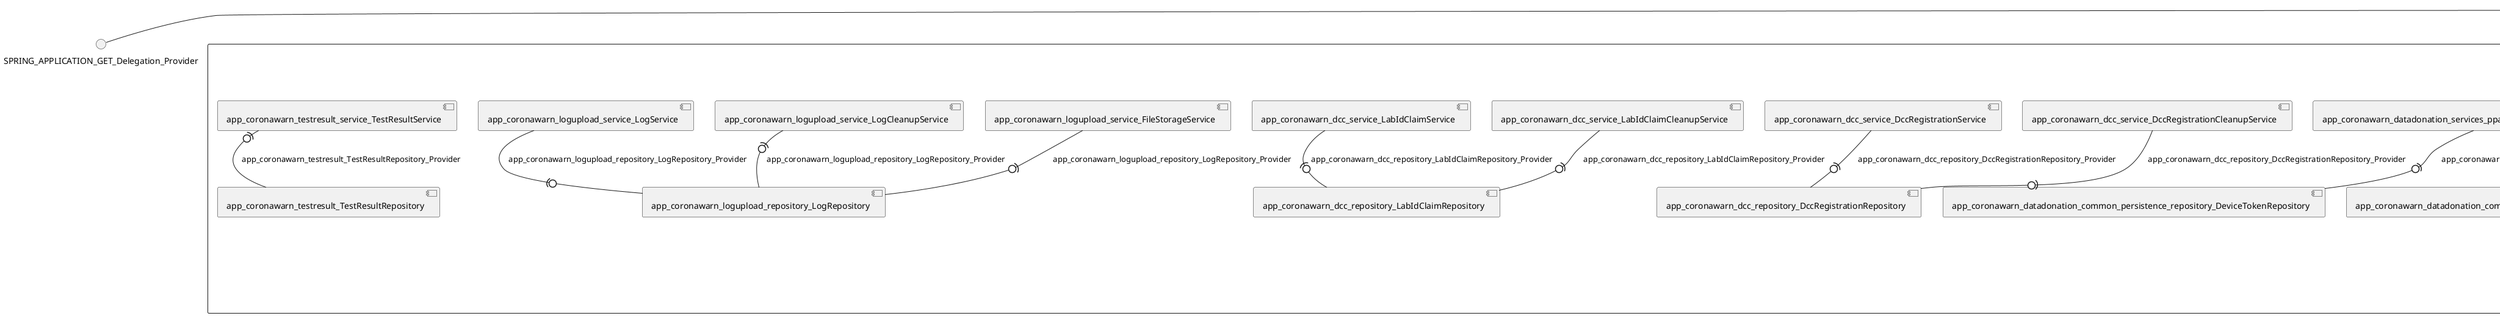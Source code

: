 @startuml
skinparam fixCircleLabelOverlapping true
skinparam componentStyle uml2
() SPRING_APPLICATION_GET_Delegation_Provider
() SPRING_APPLICATION_POST_Delegation_Provider
() SPRING_APPLICATION_api_logs_POST_Delegation_Provider
() SPRING_APPLICATION_api_v1_Delegation_Provider
() SPRING_APPLICATION_cwa_Delegation_Provider
() SPRING_APPLICATION_dat_POST_2_Delegation_Provider
() SPRING_APPLICATION_dat_POST_Delegation_Provider
() SPRING_APPLICATION_delete_DELETE_Delegation_Provider
() SPRING_APPLICATION_els_POST_2_Delegation_Provider
() SPRING_APPLICATION_els_POST_3_Delegation_Provider
() SPRING_APPLICATION_els_POST_Delegation_Provider
() SPRING_APPLICATION_error_2_Delegation_Provider
() SPRING_APPLICATION_error_Delegation_Provider
() SPRING_APPLICATION_gen_els_GET_Delegation_Provider
() SPRING_APPLICATION_gen_otp_GET_Delegation_Provider
() SPRING_APPLICATION_gen_srs_GET_Delegation_Provider
() SPRING_APPLICATION_otp_POST_2_Delegation_Provider
() SPRING_APPLICATION_otp_POST_3_Delegation_Provider
() SPRING_APPLICATION_otp_POST_Delegation_Provider
() SPRING_APPLICATION_portal_api_logs_GET_Delegation_Provider
() SPRING_APPLICATION_portal_logout_POST_Delegation_Provider
() SPRING_APPLICATION_portal_search_POST_Delegation_Provider
() SPRING_APPLICATION_portal_start_GET_Delegation_Provider
() SPRING_APPLICATION_srs_POST_2_Delegation_Provider
() SPRING_APPLICATION_srs_POST_3_Delegation_Provider
() SPRING_APPLICATION_srs_POST_Delegation_Provider
() SPRING_APPLICATION_version_v1_callback_GET_Delegation_Provider
() SPRING_APPLICATION_version_v1_dcc_POST_Delegation_Provider
() SPRING_APPLICATION_version_v1_diagnosis_keys_POST_2_Delegation_Provider
() SPRING_APPLICATION_version_v1_diagnosis_keys_POST_Delegation_Provider
() SPRING_APPLICATION_version_v1_labId_POST_Delegation_Provider
() SPRING_APPLICATION_version_v1_publicKey_POST_Delegation_Provider
() SPRING_APPLICATION_version_v1_publicKey_search_GET_Delegation_Provider
() SPRING_APPLICATION_version_v1_registrationToken_POST_Delegation_Provider
() SPRING_APPLICATION_version_v1_submission_on_behalf_POST_Delegation_Provider
() SPRING_APPLICATION_version_v1_tan_POST_Delegation_Provider
() SPRING_APPLICATION_version_v1_tan_teletan_POST_Delegation_Provider
() SPRING_APPLICATION_version_v1_tan_verify_POST_Delegation_Provider
() SPRING_APPLICATION_version_v1_test_dcc_POST_Delegation_Provider
() SPRING_APPLICATION_version_v1_testresult_POST_2_Delegation_Provider
() SPRING_APPLICATION_version_v1_testresult_POST_Delegation_Provider
rectangle System {
[app_coronawarn_datadonation_common_persistence_repository_AndroidIdRepository] [[corona-warn-app.repository#_JDdPnjfOEe-JSZ0j-DaWtw]]
[app_coronawarn_datadonation_common_persistence_repository_DeviceTokenRepository] [[corona-warn-app.repository#_JDdPnjfOEe-JSZ0j-DaWtw]]
[app_coronawarn_datadonation_common_persistence_repository_metrics_ClientMetadataRepository] [[corona-warn-app.repository#_JDdPnjfOEe-JSZ0j-DaWtw]]
[app_coronawarn_datadonation_common_persistence_repository_metrics_ExposureRiskMetadataRepository] [[corona-warn-app.repository#_JDdPnjfOEe-JSZ0j-DaWtw]]
[app_coronawarn_datadonation_common_persistence_repository_metrics_ExposureWindowRepository] [[corona-warn-app.repository#_JDdPnjfOEe-JSZ0j-DaWtw]]
[app_coronawarn_datadonation_common_persistence_repository_metrics_ExposureWindowTestResultsRepository] [[corona-warn-app.repository#_JDdPnjfOEe-JSZ0j-DaWtw]]
[app_coronawarn_datadonation_common_persistence_repository_metrics_KeySubmissionMetadataWithClientMetadataRepository] [[corona-warn-app.repository#_JDdPnjfOEe-JSZ0j-DaWtw]]
[app_coronawarn_datadonation_common_persistence_repository_metrics_KeySubmissionMetadataWithUserMetadataRepository] [[corona-warn-app.repository#_JDdPnjfOEe-JSZ0j-DaWtw]]
[app_coronawarn_datadonation_common_persistence_repository_metrics_SummarizedExposureWindowsWithUserMetadataRepository] [[corona-warn-app.repository#_JDdPnjfOEe-JSZ0j-DaWtw]]
[app_coronawarn_datadonation_common_persistence_repository_metrics_TestResultMetadataRepository] [[corona-warn-app.repository#_JDdPnjfOEe-JSZ0j-DaWtw]]
[app_coronawarn_datadonation_common_persistence_repository_metrics_UserMetadataRepository] [[corona-warn-app.repository#_JDdPnjfOEe-JSZ0j-DaWtw]]
[app_coronawarn_datadonation_common_persistence_repository_ppac_android_SaltRepository] [[corona-warn-app.repository#_JDdPnjfOEe-JSZ0j-DaWtw]]
[app_coronawarn_datadonation_common_persistence_service_AndroidIdService] [[corona-warn-app.repository#_JDdPnjfOEe-JSZ0j-DaWtw]]
[app_coronawarn_datadonation_common_persistence_service_ElsOtpService] [[corona-warn-app.repository#_JDdPnjfOEe-JSZ0j-DaWtw]]
[app_coronawarn_datadonation_common_persistence_service_OtpService] [[corona-warn-app.repository#_JDdPnjfOEe-JSZ0j-DaWtw]]
[app_coronawarn_datadonation_common_persistence_service_PpaDataService] [[corona-warn-app.repository#_JDdPnjfOEe-JSZ0j-DaWtw]]
[app_coronawarn_datadonation_common_persistence_service_SaltService] [[corona-warn-app.repository#_JDdPnjfOEe-JSZ0j-DaWtw]]
[app_coronawarn_datadonation_common_persistence_service_SrsOtpService] [[corona-warn-app.repository#_JDdPnjfOEe-JSZ0j-DaWtw]]
[app_coronawarn_datadonation_services_edus_otp_GenerateOtpController] [[corona-warn-app.repository#_JDdPnjfOEe-JSZ0j-DaWtw]]
[app_coronawarn_datadonation_services_edus_otp_OtpController] [[corona-warn-app.repository#_JDdPnjfOEe-JSZ0j-DaWtw]]
[app_coronawarn_datadonation_services_els_otp_ElsOtpController] [[corona-warn-app.repository#_JDdPnjfOEe-JSZ0j-DaWtw]]
[app_coronawarn_datadonation_services_els_otp_GenerateElsOtpController] [[corona-warn-app.repository#_JDdPnjfOEe-JSZ0j-DaWtw]]
[app_coronawarn_datadonation_services_ppac_android_attestation_DeviceAttestationVerifier] [[corona-warn-app.repository#_JDdPnjfOEe-JSZ0j-DaWtw]]
[app_coronawarn_datadonation_services_ppac_android_attestation_ProdAndroidIdVerificationStrategy] [[corona-warn-app.repository#_JDdPnjfOEe-JSZ0j-DaWtw]]
[app_coronawarn_datadonation_services_ppac_android_attestation_ProdSrsRateLimitVerificationStrategy] [[corona-warn-app.repository#_JDdPnjfOEe-JSZ0j-DaWtw]]
[app_coronawarn_datadonation_services_ppac_android_attestation_TestSrsRateLimitVerificationStrategy] [[corona-warn-app.repository#_JDdPnjfOEe-JSZ0j-DaWtw]]
[app_coronawarn_datadonation_services_ppac_android_controller_AndroidController] [[corona-warn-app.repository#_JDdPnjfOEe-JSZ0j-DaWtw]]
[app_coronawarn_datadonation_services_ppac_android_controller_DeleteSaltController] [[corona-warn-app.repository#_JDdPnjfOEe-JSZ0j-DaWtw]]
[app_coronawarn_datadonation_services_ppac_android_controller_PpaDataRequestAndroidConverter] [[corona-warn-app.repository#_JDdPnjfOEe-JSZ0j-DaWtw]]
[app_coronawarn_datadonation_services_ppac_android_controller_validation_PpaDataRequestAndroidValidator] [[corona-warn-app.repository#_JDdPnjfOEe-JSZ0j-DaWtw]]
[app_coronawarn_datadonation_services_ppac_commons_FakeRequestController] [[corona-warn-app.repository#_JDdPnjfOEe-JSZ0j-DaWtw]]
[app_coronawarn_datadonation_services_ppac_ios_controller_IosController] [[corona-warn-app.repository#_JDdPnjfOEe-JSZ0j-DaWtw]]
[app_coronawarn_datadonation_services_ppac_ios_controller_PpaDataRequestIosConverter] [[corona-warn-app.repository#_JDdPnjfOEe-JSZ0j-DaWtw]]
[app_coronawarn_datadonation_services_ppac_ios_verification_PpacProcessor] [[corona-warn-app.repository#_JDdPnjfOEe-JSZ0j-DaWtw]]
[app_coronawarn_datadonation_services_ppac_ios_verification_devicetoken_DeviceTokenService] [[corona-warn-app.repository#_JDdPnjfOEe-JSZ0j-DaWtw]]
[app_coronawarn_datadonation_services_ppac_otp_GenerateSrsOtpController] [[corona-warn-app.repository#_JDdPnjfOEe-JSZ0j-DaWtw]]
[app_coronawarn_datadonation_services_srs_otp_SrsOtpController] [[corona-warn-app.repository#_JDdPnjfOEe-JSZ0j-DaWtw]]
[app_coronawarn_dcc_controller_ExternalDccClaimController] [[corona-warn-app.repository#_JDdPnjfOEe-JSZ0j-DaWtw]]
[app_coronawarn_dcc_controller_ExternalPublicKeyController] [[corona-warn-app.repository#_JDdPnjfOEe-JSZ0j-DaWtw]]
[app_coronawarn_dcc_controller_InternalDccController] [[corona-warn-app.repository#_JDdPnjfOEe-JSZ0j-DaWtw]]
[app_coronawarn_dcc_controller_InternalLabIdClaimController] [[corona-warn-app.repository#_JDdPnjfOEe-JSZ0j-DaWtw]]
[app_coronawarn_dcc_controller_InternalPublicKeyController] [[corona-warn-app.repository#_JDdPnjfOEe-JSZ0j-DaWtw]]
[app_coronawarn_dcc_repository_DccRegistrationRepository] [[corona-warn-app.repository#_JDdPnjfOEe-JSZ0j-DaWtw]]
[app_coronawarn_dcc_repository_LabIdClaimRepository] [[corona-warn-app.repository#_JDdPnjfOEe-JSZ0j-DaWtw]]
[app_coronawarn_dcc_service_DccRegistrationCleanupService] [[corona-warn-app.repository#_JDdPnjfOEe-JSZ0j-DaWtw]]
[app_coronawarn_dcc_service_DccRegistrationService] [[corona-warn-app.repository#_JDdPnjfOEe-JSZ0j-DaWtw]]
[app_coronawarn_dcc_service_DccService] [[corona-warn-app.repository#_JDdPnjfOEe-JSZ0j-DaWtw]]
[app_coronawarn_dcc_service_LabIdClaimCleanupService] [[corona-warn-app.repository#_JDdPnjfOEe-JSZ0j-DaWtw]]
[app_coronawarn_dcc_service_LabIdClaimService] [[corona-warn-app.repository#_JDdPnjfOEe-JSZ0j-DaWtw]]
[app_coronawarn_logupload_controller_LogDownloadApiController] [[corona-warn-app.repository#_JDdPnjfOEe-JSZ0j-DaWtw]]
[app_coronawarn_logupload_controller_LogUploadApiController] [[corona-warn-app.repository#_JDdPnjfOEe-JSZ0j-DaWtw]]
[app_coronawarn_logupload_controller_LogUploadErrorController] [[corona-warn-app.repository#_JDdPnjfOEe-JSZ0j-DaWtw]]
[app_coronawarn_logupload_controller_LogUploadPortalController] [[corona-warn-app.repository#_JDdPnjfOEe-JSZ0j-DaWtw]]
[app_coronawarn_logupload_repository_LogRepository] [[corona-warn-app.repository#_JDdPnjfOEe-JSZ0j-DaWtw]]
[app_coronawarn_logupload_service_FileStorageService] [[corona-warn-app.repository#_JDdPnjfOEe-JSZ0j-DaWtw]]
[app_coronawarn_logupload_service_LogCleanupService] [[corona-warn-app.repository#_JDdPnjfOEe-JSZ0j-DaWtw]]
[app_coronawarn_logupload_service_LogService] [[corona-warn-app.repository#_JDdPnjfOEe-JSZ0j-DaWtw]]
[app_coronawarn_logupload_service_OtpService] [[corona-warn-app.repository#_JDdPnjfOEe-JSZ0j-DaWtw]]
[app_coronawarn_server_services_callback_controller_CallbackController] [[corona-warn-app.repository#_JDdPnjfOEe-JSZ0j-DaWtw]]
[app_coronawarn_server_services_submission_controller_FakeRequestController] [[corona-warn-app.repository#_JDdPnjfOEe-JSZ0j-DaWtw]]
[app_coronawarn_server_services_submission_controller_SubmissionController] [[corona-warn-app.repository#_JDdPnjfOEe-JSZ0j-DaWtw]]
[app_coronawarn_server_services_submission_verification_SrsOtpVerifier] [[corona-warn-app.repository#_JDdPnjfOEe-JSZ0j-DaWtw]]
[app_coronawarn_server_services_submission_verification_TanVerifier] [[corona-warn-app.repository#_JDdPnjfOEe-JSZ0j-DaWtw]]
[app_coronawarn_testresult_TestResultController] [[corona-warn-app.repository#_JDdPnjfOEe-JSZ0j-DaWtw]]
[app_coronawarn_testresult_TestResultRepository] [[corona-warn-app.repository#_JDdPnjfOEe-JSZ0j-DaWtw]]
[app_coronawarn_testresult_service_TestResultService] [[corona-warn-app.repository#_JDdPnjfOEe-JSZ0j-DaWtw]]
[app_coronawarn_verification_controller_ExternalTanController] [[corona-warn-app.repository#_JDdPnjfOEe-JSZ0j-DaWtw]]
[app_coronawarn_verification_controller_ExternalTestStateController] [[corona-warn-app.repository#_JDdPnjfOEe-JSZ0j-DaWtw]]
[app_coronawarn_verification_controller_ExternalTokenController] [[corona-warn-app.repository#_JDdPnjfOEe-JSZ0j-DaWtw]]
[app_coronawarn_verification_controller_InternalTanController] [[corona-warn-app.repository#_JDdPnjfOEe-JSZ0j-DaWtw]]
[app_coronawarn_verification_controller_InternalTestStateController] [[corona-warn-app.repository#_JDdPnjfOEe-JSZ0j-DaWtw]]
[app_coronawarn_verification_portal_controller_VerificationPortalController] [[corona-warn-app.repository#_JDdPnjfOEe-JSZ0j-DaWtw]]
[app_coronawarn_verification_portal_controller_VerificationPortalErrorController] [[corona-warn-app.repository#_JDdPnjfOEe-JSZ0j-DaWtw]]
[app_coronawarn_verification_portal_service_HealthAuthorityService] [[corona-warn-app.repository#_JDdPnjfOEe-JSZ0j-DaWtw]]
[app_coronawarn_verification_portal_service_TeleTanService] [[corona-warn-app.repository#_JDdPnjfOEe-JSZ0j-DaWtw]]
[app_coronawarn_verification_service_FakeRequestService] [[corona-warn-app.repository#_JDdPnjfOEe-JSZ0j-DaWtw]]
port SPRING_APPLICATION_GET_Provider
SPRING_APPLICATION_GET_Delegation_Provider - SPRING_APPLICATION_GET_Provider
SPRING_APPLICATION_GET_Provider - [app_coronawarn_logupload_controller_LogUploadPortalController]
port SPRING_APPLICATION_POST_Provider
SPRING_APPLICATION_POST_Delegation_Provider - SPRING_APPLICATION_POST_Provider
SPRING_APPLICATION_POST_Provider - [app_coronawarn_datadonation_services_ppac_commons_FakeRequestController]
port SPRING_APPLICATION_api_logs_POST_Provider
SPRING_APPLICATION_api_logs_POST_Delegation_Provider - SPRING_APPLICATION_api_logs_POST_Provider
SPRING_APPLICATION_api_logs_POST_Provider - [app_coronawarn_logupload_controller_LogUploadApiController]
port SPRING_APPLICATION_api_v1_Provider
SPRING_APPLICATION_api_v1_Delegation_Provider - SPRING_APPLICATION_api_v1_Provider
SPRING_APPLICATION_api_v1_Provider - [app_coronawarn_testresult_TestResultController]
port SPRING_APPLICATION_cwa_Provider
SPRING_APPLICATION_cwa_Delegation_Provider - SPRING_APPLICATION_cwa_Provider
SPRING_APPLICATION_cwa_Provider - [app_coronawarn_verification_portal_controller_VerificationPortalController]
port SPRING_APPLICATION_dat_POST_2_Provider
SPRING_APPLICATION_dat_POST_2_Delegation_Provider - SPRING_APPLICATION_dat_POST_2_Provider
SPRING_APPLICATION_dat_POST_2_Provider - [app_coronawarn_datadonation_services_ppac_android_controller_AndroidController]
port SPRING_APPLICATION_dat_POST_Provider
SPRING_APPLICATION_dat_POST_Delegation_Provider - SPRING_APPLICATION_dat_POST_Provider
SPRING_APPLICATION_dat_POST_Provider - [app_coronawarn_datadonation_services_ppac_ios_controller_IosController]
port SPRING_APPLICATION_delete_DELETE_Provider
SPRING_APPLICATION_delete_DELETE_Delegation_Provider - SPRING_APPLICATION_delete_DELETE_Provider
SPRING_APPLICATION_delete_DELETE_Provider - [app_coronawarn_datadonation_services_ppac_android_controller_DeleteSaltController]
port SPRING_APPLICATION_els_POST_2_Provider
SPRING_APPLICATION_els_POST_2_Delegation_Provider - SPRING_APPLICATION_els_POST_2_Provider
SPRING_APPLICATION_els_POST_2_Provider - [app_coronawarn_datadonation_services_ppac_ios_controller_IosController]
port SPRING_APPLICATION_els_POST_3_Provider
SPRING_APPLICATION_els_POST_3_Delegation_Provider - SPRING_APPLICATION_els_POST_3_Provider
SPRING_APPLICATION_els_POST_3_Provider - [app_coronawarn_datadonation_services_ppac_android_controller_AndroidController]
port SPRING_APPLICATION_els_POST_Provider
SPRING_APPLICATION_els_POST_Delegation_Provider - SPRING_APPLICATION_els_POST_Provider
SPRING_APPLICATION_els_POST_Provider - [app_coronawarn_datadonation_services_els_otp_ElsOtpController]
port SPRING_APPLICATION_error_2_Provider
SPRING_APPLICATION_error_2_Delegation_Provider - SPRING_APPLICATION_error_2_Provider
SPRING_APPLICATION_error_2_Provider - [app_coronawarn_logupload_controller_LogUploadErrorController]
port SPRING_APPLICATION_error_Provider
SPRING_APPLICATION_error_Delegation_Provider - SPRING_APPLICATION_error_Provider
SPRING_APPLICATION_error_Provider - [app_coronawarn_verification_portal_controller_VerificationPortalErrorController]
port SPRING_APPLICATION_gen_els_GET_Provider
SPRING_APPLICATION_gen_els_GET_Delegation_Provider - SPRING_APPLICATION_gen_els_GET_Provider
SPRING_APPLICATION_gen_els_GET_Provider - [app_coronawarn_datadonation_services_els_otp_GenerateElsOtpController]
port SPRING_APPLICATION_gen_otp_GET_Provider
SPRING_APPLICATION_gen_otp_GET_Delegation_Provider - SPRING_APPLICATION_gen_otp_GET_Provider
SPRING_APPLICATION_gen_otp_GET_Provider - [app_coronawarn_datadonation_services_edus_otp_GenerateOtpController]
port SPRING_APPLICATION_gen_srs_GET_Provider
SPRING_APPLICATION_gen_srs_GET_Delegation_Provider - SPRING_APPLICATION_gen_srs_GET_Provider
SPRING_APPLICATION_gen_srs_GET_Provider - [app_coronawarn_datadonation_services_ppac_otp_GenerateSrsOtpController]
port SPRING_APPLICATION_otp_POST_2_Provider
SPRING_APPLICATION_otp_POST_2_Delegation_Provider - SPRING_APPLICATION_otp_POST_2_Provider
SPRING_APPLICATION_otp_POST_2_Provider - [app_coronawarn_datadonation_services_ppac_ios_controller_IosController]
port SPRING_APPLICATION_otp_POST_3_Provider
SPRING_APPLICATION_otp_POST_3_Delegation_Provider - SPRING_APPLICATION_otp_POST_3_Provider
SPRING_APPLICATION_otp_POST_3_Provider - [app_coronawarn_datadonation_services_ppac_android_controller_AndroidController]
port SPRING_APPLICATION_otp_POST_Provider
SPRING_APPLICATION_otp_POST_Delegation_Provider - SPRING_APPLICATION_otp_POST_Provider
SPRING_APPLICATION_otp_POST_Provider - [app_coronawarn_datadonation_services_edus_otp_OtpController]
port SPRING_APPLICATION_portal_api_logs_GET_Provider
SPRING_APPLICATION_portal_api_logs_GET_Delegation_Provider - SPRING_APPLICATION_portal_api_logs_GET_Provider
SPRING_APPLICATION_portal_api_logs_GET_Provider - [app_coronawarn_logupload_controller_LogDownloadApiController]
port SPRING_APPLICATION_portal_logout_POST_Provider
SPRING_APPLICATION_portal_logout_POST_Delegation_Provider - SPRING_APPLICATION_portal_logout_POST_Provider
SPRING_APPLICATION_portal_logout_POST_Provider - [app_coronawarn_logupload_controller_LogUploadPortalController]
port SPRING_APPLICATION_portal_search_POST_Provider
SPRING_APPLICATION_portal_search_POST_Delegation_Provider - SPRING_APPLICATION_portal_search_POST_Provider
SPRING_APPLICATION_portal_search_POST_Provider - [app_coronawarn_logupload_controller_LogUploadPortalController]
port SPRING_APPLICATION_portal_start_GET_Provider
SPRING_APPLICATION_portal_start_GET_Delegation_Provider - SPRING_APPLICATION_portal_start_GET_Provider
SPRING_APPLICATION_portal_start_GET_Provider - [app_coronawarn_logupload_controller_LogUploadPortalController]
port SPRING_APPLICATION_srs_POST_2_Provider
SPRING_APPLICATION_srs_POST_2_Delegation_Provider - SPRING_APPLICATION_srs_POST_2_Provider
SPRING_APPLICATION_srs_POST_2_Provider - [app_coronawarn_datadonation_services_ppac_android_controller_AndroidController]
port SPRING_APPLICATION_srs_POST_3_Provider
SPRING_APPLICATION_srs_POST_3_Delegation_Provider - SPRING_APPLICATION_srs_POST_3_Provider
SPRING_APPLICATION_srs_POST_3_Provider - [app_coronawarn_datadonation_services_srs_otp_SrsOtpController]
port SPRING_APPLICATION_srs_POST_Provider
SPRING_APPLICATION_srs_POST_Delegation_Provider - SPRING_APPLICATION_srs_POST_Provider
SPRING_APPLICATION_srs_POST_Provider - [app_coronawarn_datadonation_services_ppac_ios_controller_IosController]
port SPRING_APPLICATION_version_v1_callback_GET_Provider
SPRING_APPLICATION_version_v1_callback_GET_Delegation_Provider - SPRING_APPLICATION_version_v1_callback_GET_Provider
SPRING_APPLICATION_version_v1_callback_GET_Provider - [app_coronawarn_server_services_callback_controller_CallbackController]
port SPRING_APPLICATION_version_v1_dcc_POST_Provider
SPRING_APPLICATION_version_v1_dcc_POST_Delegation_Provider - SPRING_APPLICATION_version_v1_dcc_POST_Provider
SPRING_APPLICATION_version_v1_dcc_POST_Provider - [app_coronawarn_dcc_controller_ExternalDccClaimController]
port SPRING_APPLICATION_version_v1_diagnosis_keys_POST_2_Provider
SPRING_APPLICATION_version_v1_diagnosis_keys_POST_2_Delegation_Provider - SPRING_APPLICATION_version_v1_diagnosis_keys_POST_2_Provider
SPRING_APPLICATION_version_v1_diagnosis_keys_POST_2_Provider - [app_coronawarn_server_services_submission_controller_SubmissionController]
port SPRING_APPLICATION_version_v1_diagnosis_keys_POST_Provider
SPRING_APPLICATION_version_v1_diagnosis_keys_POST_Delegation_Provider - SPRING_APPLICATION_version_v1_diagnosis_keys_POST_Provider
SPRING_APPLICATION_version_v1_diagnosis_keys_POST_Provider - [app_coronawarn_server_services_submission_controller_FakeRequestController]
port SPRING_APPLICATION_version_v1_labId_POST_Provider
SPRING_APPLICATION_version_v1_labId_POST_Delegation_Provider - SPRING_APPLICATION_version_v1_labId_POST_Provider
SPRING_APPLICATION_version_v1_labId_POST_Provider - [app_coronawarn_dcc_controller_InternalLabIdClaimController]
port SPRING_APPLICATION_version_v1_publicKey_POST_Provider
SPRING_APPLICATION_version_v1_publicKey_POST_Delegation_Provider - SPRING_APPLICATION_version_v1_publicKey_POST_Provider
SPRING_APPLICATION_version_v1_publicKey_POST_Provider - [app_coronawarn_dcc_controller_ExternalPublicKeyController]
port SPRING_APPLICATION_version_v1_publicKey_search_GET_Provider
SPRING_APPLICATION_version_v1_publicKey_search_GET_Delegation_Provider - SPRING_APPLICATION_version_v1_publicKey_search_GET_Provider
SPRING_APPLICATION_version_v1_publicKey_search_GET_Provider - [app_coronawarn_dcc_controller_InternalPublicKeyController]
port SPRING_APPLICATION_version_v1_registrationToken_POST_Provider
SPRING_APPLICATION_version_v1_registrationToken_POST_Delegation_Provider - SPRING_APPLICATION_version_v1_registrationToken_POST_Provider
SPRING_APPLICATION_version_v1_registrationToken_POST_Provider - [app_coronawarn_verification_controller_ExternalTokenController]
port SPRING_APPLICATION_version_v1_submission_on_behalf_POST_Provider
SPRING_APPLICATION_version_v1_submission_on_behalf_POST_Delegation_Provider - SPRING_APPLICATION_version_v1_submission_on_behalf_POST_Provider
SPRING_APPLICATION_version_v1_submission_on_behalf_POST_Provider - [app_coronawarn_server_services_submission_controller_SubmissionController]
port SPRING_APPLICATION_version_v1_tan_POST_Provider
SPRING_APPLICATION_version_v1_tan_POST_Delegation_Provider - SPRING_APPLICATION_version_v1_tan_POST_Provider
SPRING_APPLICATION_version_v1_tan_POST_Provider - [app_coronawarn_verification_controller_ExternalTanController]
port SPRING_APPLICATION_version_v1_tan_teletan_POST_Provider
SPRING_APPLICATION_version_v1_tan_teletan_POST_Delegation_Provider - SPRING_APPLICATION_version_v1_tan_teletan_POST_Provider
SPRING_APPLICATION_version_v1_tan_teletan_POST_Provider - [app_coronawarn_verification_controller_InternalTanController]
port SPRING_APPLICATION_version_v1_tan_verify_POST_Provider
SPRING_APPLICATION_version_v1_tan_verify_POST_Delegation_Provider - SPRING_APPLICATION_version_v1_tan_verify_POST_Provider
SPRING_APPLICATION_version_v1_tan_verify_POST_Provider - [app_coronawarn_verification_controller_InternalTanController]
port SPRING_APPLICATION_version_v1_test_dcc_POST_Provider
SPRING_APPLICATION_version_v1_test_dcc_POST_Delegation_Provider - SPRING_APPLICATION_version_v1_test_dcc_POST_Provider
SPRING_APPLICATION_version_v1_test_dcc_POST_Provider - [app_coronawarn_dcc_controller_InternalDccController]
port SPRING_APPLICATION_version_v1_testresult_POST_2_Provider
SPRING_APPLICATION_version_v1_testresult_POST_2_Delegation_Provider - SPRING_APPLICATION_version_v1_testresult_POST_2_Provider
SPRING_APPLICATION_version_v1_testresult_POST_2_Provider - [app_coronawarn_verification_controller_InternalTestStateController]
port SPRING_APPLICATION_version_v1_testresult_POST_Provider
SPRING_APPLICATION_version_v1_testresult_POST_Delegation_Provider - SPRING_APPLICATION_version_v1_testresult_POST_Provider
SPRING_APPLICATION_version_v1_testresult_POST_Provider - [app_coronawarn_verification_controller_ExternalTestStateController]
[app_coronawarn_datadonation_common_persistence_service_AndroidIdService] -(0- [app_coronawarn_datadonation_common_persistence_repository_AndroidIdRepository] : app_coronawarn_datadonation_common_persistence_repository_AndroidIdRepository_Provider
[app_coronawarn_datadonation_services_ppac_ios_verification_devicetoken_DeviceTokenService] -(0- [app_coronawarn_datadonation_common_persistence_repository_DeviceTokenRepository] : app_coronawarn_datadonation_common_persistence_repository_DeviceTokenRepository_Provider
[app_coronawarn_datadonation_common_persistence_service_PpaDataService] -(0- [app_coronawarn_datadonation_common_persistence_repository_metrics_ClientMetadataRepository] : app_coronawarn_datadonation_common_persistence_repository_metrics_ClientMetadataRepository_Provider
[app_coronawarn_datadonation_common_persistence_service_PpaDataService] -(0- [app_coronawarn_datadonation_common_persistence_repository_metrics_ExposureRiskMetadataRepository] : app_coronawarn_datadonation_common_persistence_repository_metrics_ExposureRiskMetadataRepository_Provider
[app_coronawarn_datadonation_common_persistence_service_PpaDataService] -(0- [app_coronawarn_datadonation_common_persistence_repository_metrics_ExposureWindowRepository] : app_coronawarn_datadonation_common_persistence_repository_metrics_ExposureWindowRepository_Provider
[app_coronawarn_datadonation_common_persistence_service_PpaDataService] -(0- [app_coronawarn_datadonation_common_persistence_repository_metrics_ExposureWindowTestResultsRepository] : app_coronawarn_datadonation_common_persistence_repository_metrics_ExposureWindowTestResultsRepository_Provider
[app_coronawarn_datadonation_common_persistence_service_PpaDataService] -(0- [app_coronawarn_datadonation_common_persistence_repository_metrics_KeySubmissionMetadataWithClientMetadataRepository] : app_coronawarn_datadonation_common_persistence_repository_metrics_KeySubmissionMetadataWithClientMetadataRepository_Provider
[app_coronawarn_datadonation_common_persistence_service_PpaDataService] -(0- [app_coronawarn_datadonation_common_persistence_repository_metrics_KeySubmissionMetadataWithUserMetadataRepository] : app_coronawarn_datadonation_common_persistence_repository_metrics_KeySubmissionMetadataWithUserMetadataRepository_Provider
[app_coronawarn_datadonation_common_persistence_service_PpaDataService] -(0- [app_coronawarn_datadonation_common_persistence_repository_metrics_SummarizedExposureWindowsWithUserMetadataRepository] : app_coronawarn_datadonation_common_persistence_repository_metrics_SummarizedExposureWindowsWithUserMetadataRepository_Provider
[app_coronawarn_datadonation_common_persistence_service_PpaDataService] -(0- [app_coronawarn_datadonation_common_persistence_repository_metrics_TestResultMetadataRepository] : app_coronawarn_datadonation_common_persistence_repository_metrics_TestResultMetadataRepository_Provider
[app_coronawarn_datadonation_common_persistence_service_PpaDataService] -(0- [app_coronawarn_datadonation_common_persistence_repository_metrics_UserMetadataRepository] : app_coronawarn_datadonation_common_persistence_repository_metrics_UserMetadataRepository_Provider
[app_coronawarn_datadonation_common_persistence_service_SaltService] -(0- [app_coronawarn_datadonation_common_persistence_repository_ppac_android_SaltRepository] : app_coronawarn_datadonation_common_persistence_repository_ppac_android_SaltRepository_Provider
[app_coronawarn_datadonation_services_ppac_android_controller_AndroidController] -(0- [app_coronawarn_datadonation_common_persistence_service_AndroidIdService] : app_coronawarn_datadonation_common_persistence_service_AndroidIdService_Provider
[app_coronawarn_datadonation_services_els_otp_GenerateElsOtpController] -(0- [app_coronawarn_datadonation_common_persistence_service_ElsOtpService] : app_coronawarn_datadonation_common_persistence_service_ElsOtpService_Provider
[app_coronawarn_datadonation_services_edus_otp_GenerateOtpController] -(0- [app_coronawarn_datadonation_common_persistence_service_OtpService] : app_coronawarn_datadonation_common_persistence_service_OtpService_Provider
[app_coronawarn_datadonation_services_ppac_android_controller_DeleteSaltController] -(0- [app_coronawarn_datadonation_common_persistence_service_SaltService] : app_coronawarn_datadonation_common_persistence_service_SaltService_Provider
[app_coronawarn_datadonation_services_ppac_otp_GenerateSrsOtpController] -(0- [app_coronawarn_datadonation_common_persistence_service_SrsOtpService] : app_coronawarn_datadonation_common_persistence_service_SrsOtpService_Provider
[app_coronawarn_datadonation_services_ppac_android_controller_AndroidController] -(0- [app_coronawarn_datadonation_services_ppac_android_attestation_ProdAndroidIdVerificationStrategy] : app_coronawarn_datadonation_services_ppac_android_attestation_AndroidIdVerificationStrategy_Provider
[app_coronawarn_datadonation_services_ppac_android_controller_AndroidController] -(0- [app_coronawarn_datadonation_services_ppac_android_attestation_DeviceAttestationVerifier] : app_coronawarn_datadonation_services_ppac_android_attestation_DeviceAttestationVerifier_Provider
[app_coronawarn_datadonation_services_ppac_android_controller_AndroidController] -(0- [app_coronawarn_datadonation_services_ppac_android_attestation_ProdSrsRateLimitVerificationStrategy] : app_coronawarn_datadonation_services_ppac_android_attestation_SrsRateLimitVerificationStrategy_Provider
[app_coronawarn_datadonation_services_ppac_android_controller_AndroidController] -(0- [app_coronawarn_datadonation_services_ppac_android_attestation_TestSrsRateLimitVerificationStrategy] : app_coronawarn_datadonation_services_ppac_android_attestation_SrsRateLimitVerificationStrategy_Provider
[app_coronawarn_datadonation_services_ppac_android_controller_AndroidController] -(0- [app_coronawarn_datadonation_services_ppac_android_controller_PpaDataRequestAndroidConverter] : app_coronawarn_datadonation_services_ppac_android_controller_PpaDataRequestAndroidConverter_Provider
[app_coronawarn_datadonation_services_ppac_android_controller_AndroidController] -(0- [app_coronawarn_datadonation_services_ppac_android_controller_validation_PpaDataRequestAndroidValidator] : app_coronawarn_datadonation_services_ppac_android_controller_validation_PpaDataRequestAndroidValidator_Provider
[app_coronawarn_datadonation_services_ppac_ios_controller_IosController] -(0- [app_coronawarn_datadonation_services_ppac_ios_controller_PpaDataRequestIosConverter] : app_coronawarn_datadonation_services_ppac_ios_controller_PpaDataRequestIosConverter_Provider
[app_coronawarn_datadonation_services_ppac_ios_controller_IosController] -(0- [app_coronawarn_datadonation_services_ppac_ios_verification_PpacProcessor] : app_coronawarn_datadonation_services_ppac_ios_verification_PpacProcessor_Provider
[app_coronawarn_dcc_service_DccRegistrationService] -(0- [app_coronawarn_dcc_repository_DccRegistrationRepository] : app_coronawarn_dcc_repository_DccRegistrationRepository_Provider
[app_coronawarn_dcc_service_DccRegistrationCleanupService] -(0- [app_coronawarn_dcc_repository_DccRegistrationRepository] : app_coronawarn_dcc_repository_DccRegistrationRepository_Provider
[app_coronawarn_dcc_service_LabIdClaimCleanupService] -(0- [app_coronawarn_dcc_repository_LabIdClaimRepository] : app_coronawarn_dcc_repository_LabIdClaimRepository_Provider
[app_coronawarn_dcc_service_LabIdClaimService] -(0- [app_coronawarn_dcc_repository_LabIdClaimRepository] : app_coronawarn_dcc_repository_LabIdClaimRepository_Provider
[app_coronawarn_logupload_service_LogCleanupService] -(0- [app_coronawarn_logupload_repository_LogRepository] : app_coronawarn_logupload_repository_LogRepository_Provider
[app_coronawarn_logupload_service_FileStorageService] -(0- [app_coronawarn_logupload_repository_LogRepository] : app_coronawarn_logupload_repository_LogRepository_Provider
[app_coronawarn_logupload_service_LogService] -(0- [app_coronawarn_logupload_repository_LogRepository] : app_coronawarn_logupload_repository_LogRepository_Provider
[app_coronawarn_testresult_service_TestResultService] -(0- [app_coronawarn_testresult_TestResultRepository] : app_coronawarn_testresult_TestResultRepository_Provider
}

@enduml
